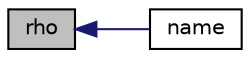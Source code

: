 digraph "rho"
{
  bgcolor="transparent";
  edge [fontname="Helvetica",fontsize="10",labelfontname="Helvetica",labelfontsize="10"];
  node [fontname="Helvetica",fontsize="10",shape=record];
  rankdir="LR";
  Node1133 [label="rho",height=0.2,width=0.4,color="black", fillcolor="grey75", style="filled", fontcolor="black"];
  Node1133 -> Node1134 [dir="back",color="midnightblue",fontsize="10",style="solid",fontname="Helvetica"];
  Node1134 [label="name",height=0.2,width=0.4,color="black",URL="$a30141.html#a51ae053ef677d6c2d35ce01b46089706",tooltip="Return the specie name. "];
}
